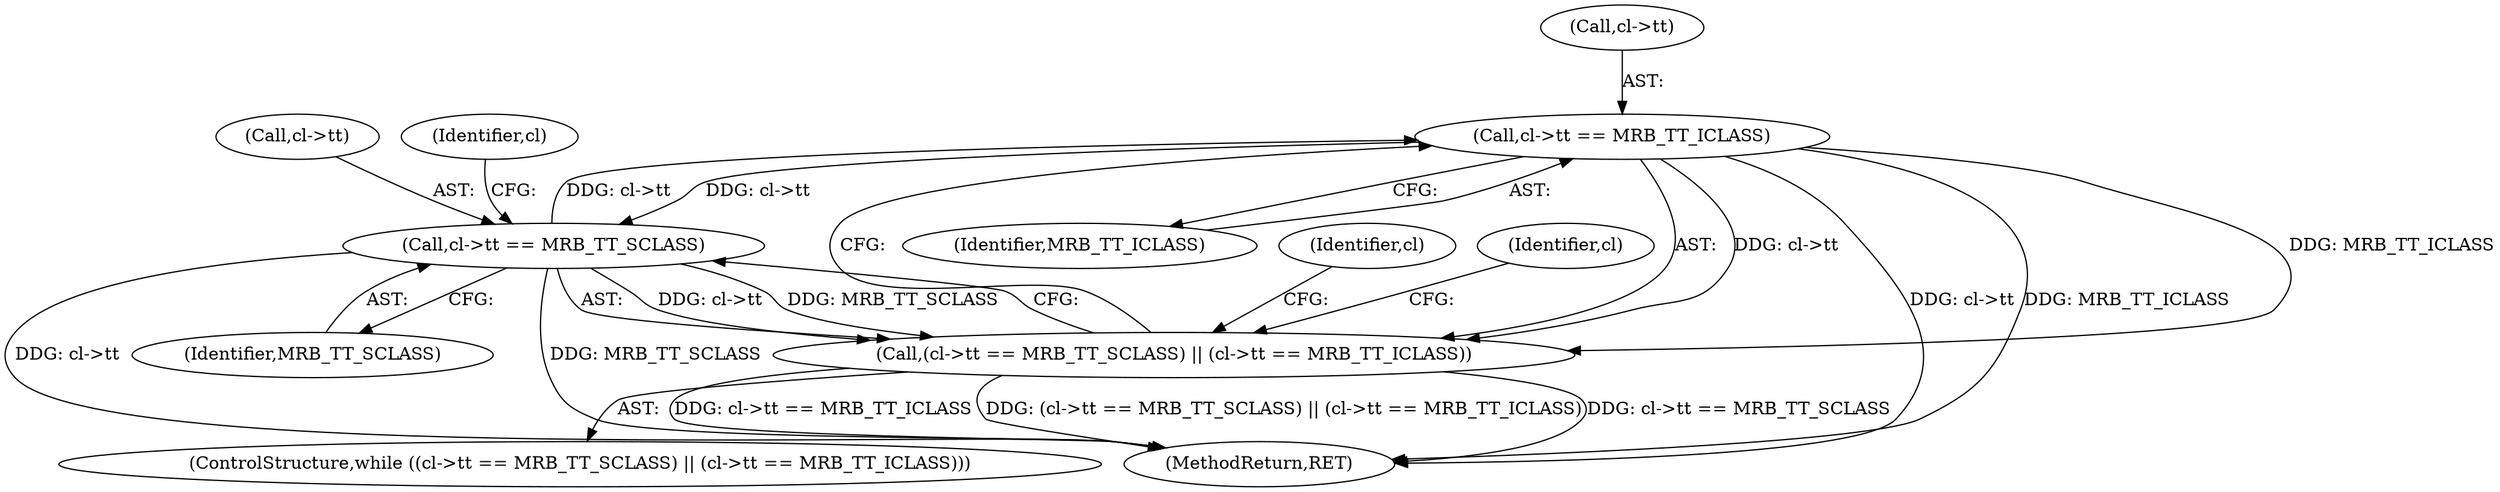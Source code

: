 digraph "0_mruby_faa4eaf6803bd11669bc324b4c34e7162286bfa3@pointer" {
"1000116" [label="(Call,cl->tt == MRB_TT_ICLASS)"];
"1000111" [label="(Call,cl->tt == MRB_TT_SCLASS)"];
"1000116" [label="(Call,cl->tt == MRB_TT_ICLASS)"];
"1000110" [label="(Call,(cl->tt == MRB_TT_SCLASS) || (cl->tt == MRB_TT_ICLASS))"];
"1000115" [label="(Identifier,MRB_TT_SCLASS)"];
"1000129" [label="(MethodReturn,RET)"];
"1000117" [label="(Call,cl->tt)"];
"1000111" [label="(Call,cl->tt == MRB_TT_SCLASS)"];
"1000109" [label="(ControlStructure,while ((cl->tt == MRB_TT_SCLASS) || (cl->tt == MRB_TT_ICLASS)))"];
"1000110" [label="(Call,(cl->tt == MRB_TT_SCLASS) || (cl->tt == MRB_TT_ICLASS))"];
"1000112" [label="(Call,cl->tt)"];
"1000128" [label="(Identifier,cl)"];
"1000120" [label="(Identifier,MRB_TT_ICLASS)"];
"1000118" [label="(Identifier,cl)"];
"1000123" [label="(Identifier,cl)"];
"1000116" [label="(Call,cl->tt == MRB_TT_ICLASS)"];
"1000116" -> "1000110"  [label="AST: "];
"1000116" -> "1000120"  [label="CFG: "];
"1000117" -> "1000116"  [label="AST: "];
"1000120" -> "1000116"  [label="AST: "];
"1000110" -> "1000116"  [label="CFG: "];
"1000116" -> "1000129"  [label="DDG: cl->tt"];
"1000116" -> "1000129"  [label="DDG: MRB_TT_ICLASS"];
"1000116" -> "1000111"  [label="DDG: cl->tt"];
"1000116" -> "1000110"  [label="DDG: cl->tt"];
"1000116" -> "1000110"  [label="DDG: MRB_TT_ICLASS"];
"1000111" -> "1000116"  [label="DDG: cl->tt"];
"1000111" -> "1000110"  [label="AST: "];
"1000111" -> "1000115"  [label="CFG: "];
"1000112" -> "1000111"  [label="AST: "];
"1000115" -> "1000111"  [label="AST: "];
"1000118" -> "1000111"  [label="CFG: "];
"1000110" -> "1000111"  [label="CFG: "];
"1000111" -> "1000129"  [label="DDG: MRB_TT_SCLASS"];
"1000111" -> "1000129"  [label="DDG: cl->tt"];
"1000111" -> "1000110"  [label="DDG: cl->tt"];
"1000111" -> "1000110"  [label="DDG: MRB_TT_SCLASS"];
"1000110" -> "1000109"  [label="AST: "];
"1000123" -> "1000110"  [label="CFG: "];
"1000128" -> "1000110"  [label="CFG: "];
"1000110" -> "1000129"  [label="DDG: (cl->tt == MRB_TT_SCLASS) || (cl->tt == MRB_TT_ICLASS)"];
"1000110" -> "1000129"  [label="DDG: cl->tt == MRB_TT_SCLASS"];
"1000110" -> "1000129"  [label="DDG: cl->tt == MRB_TT_ICLASS"];
}
